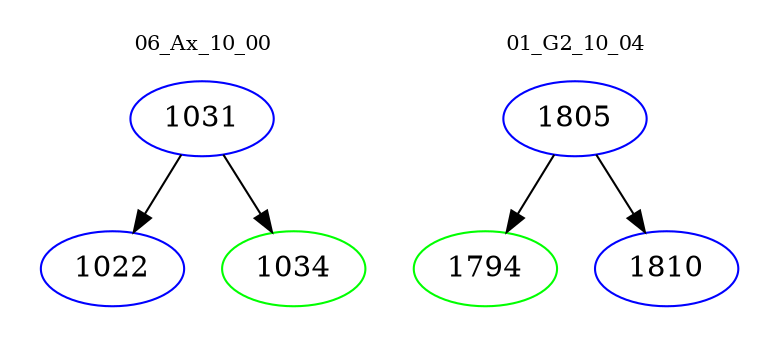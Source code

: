 digraph{
subgraph cluster_0 {
color = white
label = "06_Ax_10_00";
fontsize=10;
T0_1031 [label="1031", color="blue"]
T0_1031 -> T0_1022 [color="black"]
T0_1022 [label="1022", color="blue"]
T0_1031 -> T0_1034 [color="black"]
T0_1034 [label="1034", color="green"]
}
subgraph cluster_1 {
color = white
label = "01_G2_10_04";
fontsize=10;
T1_1805 [label="1805", color="blue"]
T1_1805 -> T1_1794 [color="black"]
T1_1794 [label="1794", color="green"]
T1_1805 -> T1_1810 [color="black"]
T1_1810 [label="1810", color="blue"]
}
}
